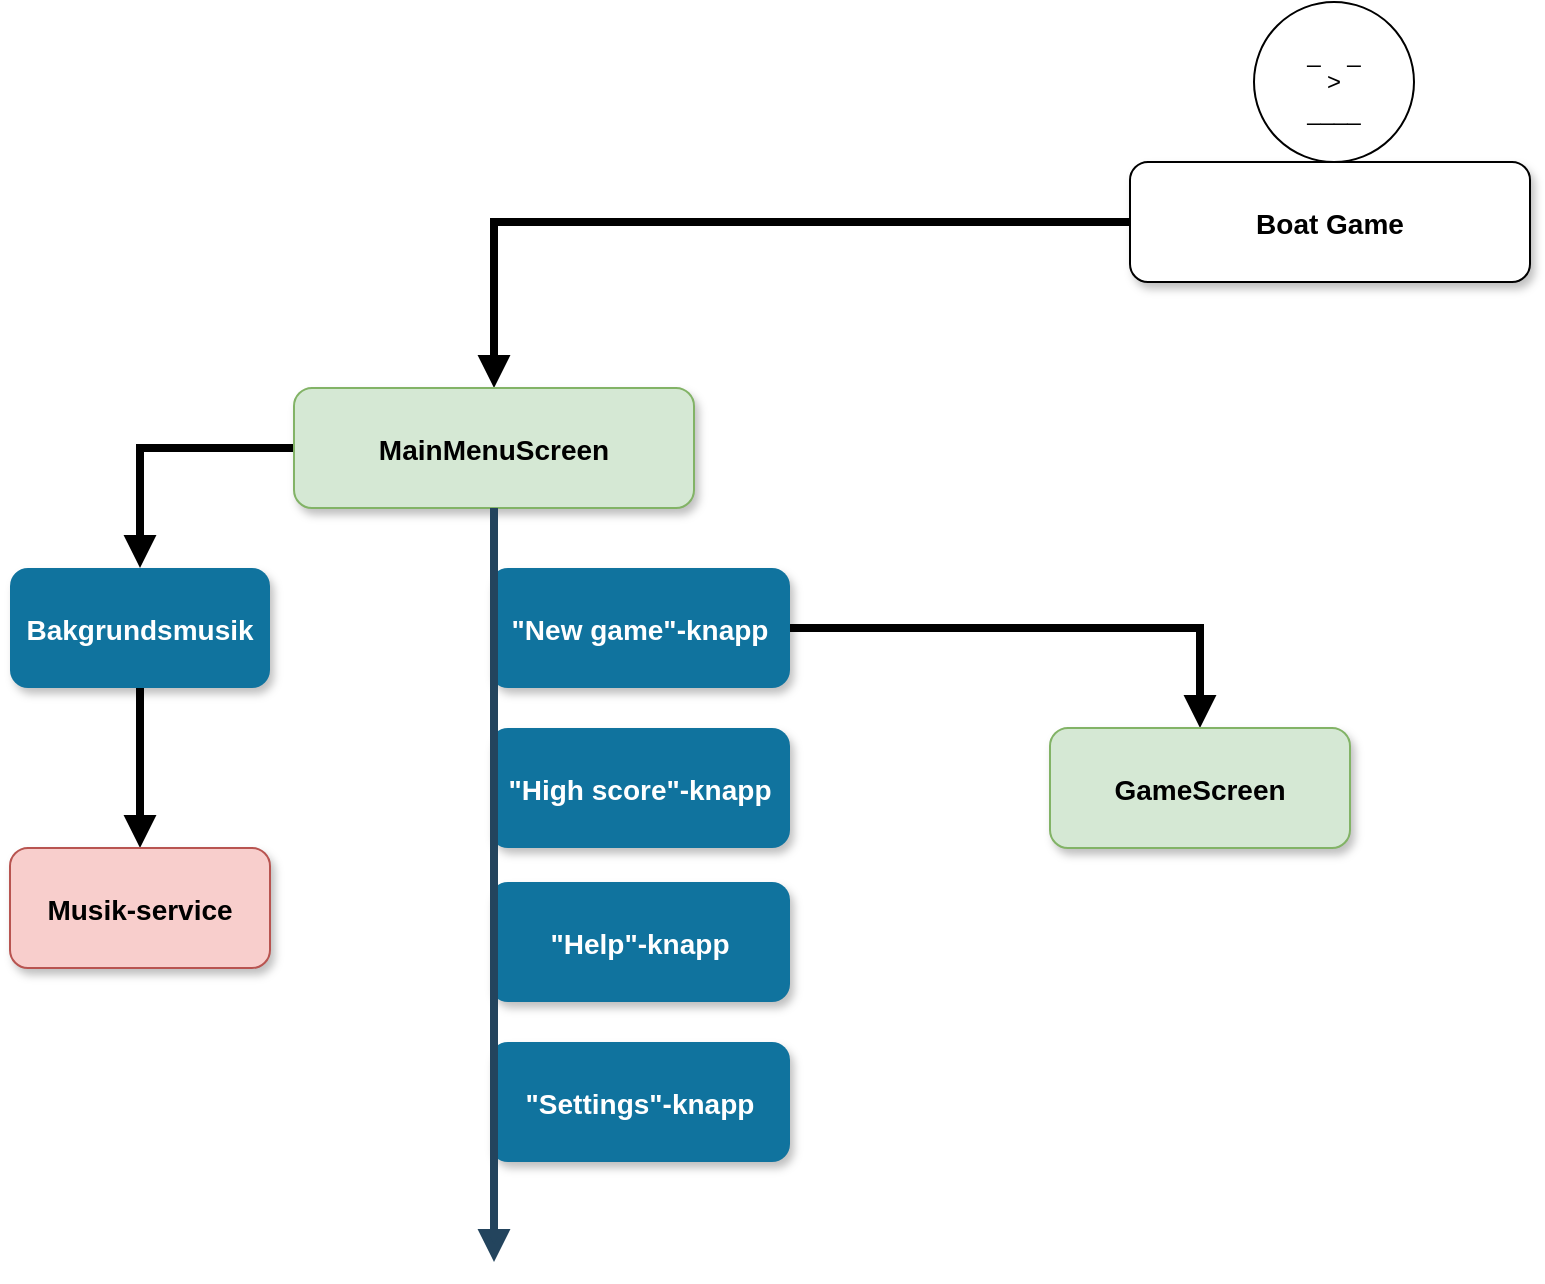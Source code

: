 <mxfile version="14.6.3" type="github">
  <diagram name="Page-1" id="97916047-d0de-89f5-080d-49f4d83e522f">
    <mxGraphModel dx="1166" dy="793" grid="1" gridSize="10" guides="1" tooltips="1" connect="1" arrows="1" fold="1" page="1" pageScale="1.5" pageWidth="1169" pageHeight="827" background="#ffffff" math="0" shadow="0">
      <root>
        <mxCell id="0" />
        <mxCell id="1" parent="0" />
        <mxCell id="FlzDdTIYDwTQuT3IRI-G-58" style="edgeStyle=orthogonalEdgeStyle;rounded=0;orthogonalLoop=1;jettySize=auto;html=1;entryX=0.5;entryY=0;entryDx=0;entryDy=0;endArrow=block;endFill=1;strokeWidth=4;" edge="1" parent="1" source="2" target="8">
          <mxGeometry relative="1" as="geometry" />
        </mxCell>
        <mxCell id="2" value="Boat Game" style="rounded=1;shadow=1;fontStyle=1;fontSize=14;" parent="1" vertex="1">
          <mxGeometry x="700" y="290" width="200" height="60" as="geometry" />
        </mxCell>
        <mxCell id="FlzDdTIYDwTQuT3IRI-G-64" style="edgeStyle=orthogonalEdgeStyle;rounded=0;orthogonalLoop=1;jettySize=auto;html=1;endArrow=block;endFill=1;strokeWidth=4;" edge="1" parent="1" source="8" target="FlzDdTIYDwTQuT3IRI-G-63">
          <mxGeometry relative="1" as="geometry" />
        </mxCell>
        <mxCell id="8" value="MainMenuScreen" style="rounded=1;shadow=1;fontStyle=1;fontSize=14;fillColor=#d5e8d4;strokeColor=#82b366;" parent="1" vertex="1">
          <mxGeometry x="282" y="403" width="200" height="60" as="geometry" />
        </mxCell>
        <mxCell id="FlzDdTIYDwTQuT3IRI-G-69" value="" style="edgeStyle=orthogonalEdgeStyle;rounded=0;orthogonalLoop=1;jettySize=auto;html=1;endArrow=block;endFill=1;strokeWidth=4;" edge="1" parent="1" source="9" target="FlzDdTIYDwTQuT3IRI-G-68">
          <mxGeometry relative="1" as="geometry" />
        </mxCell>
        <mxCell id="9" value="&quot;New game&quot;-knapp" style="rounded=1;fillColor=#10739E;strokeColor=none;shadow=1;gradientColor=none;fontStyle=1;fontColor=#FFFFFF;fontSize=14;" parent="1" vertex="1">
          <mxGeometry x="380" y="493" width="150" height="60" as="geometry" />
        </mxCell>
        <mxCell id="10" value="&quot;Settings&quot;-knapp" style="rounded=1;fillColor=#10739E;strokeColor=none;shadow=1;gradientColor=none;fontStyle=1;fontColor=#FFFFFF;fontSize=14;" parent="1" vertex="1">
          <mxGeometry x="380" y="730" width="150" height="60" as="geometry" />
        </mxCell>
        <mxCell id="11" value="&quot;Help&quot;-knapp" style="rounded=1;fillColor=#10739E;strokeColor=none;shadow=1;gradientColor=none;fontStyle=1;fontColor=#FFFFFF;fontSize=14;" parent="1" vertex="1">
          <mxGeometry x="380" y="650" width="150" height="60" as="geometry" />
        </mxCell>
        <mxCell id="12" value="&quot;High score&quot;-knapp" style="rounded=1;fillColor=#10739E;strokeColor=none;shadow=1;gradientColor=none;fontStyle=1;fontColor=#FFFFFF;fontSize=14;" parent="1" vertex="1">
          <mxGeometry x="380" y="573" width="150" height="60" as="geometry" />
        </mxCell>
        <mxCell id="38" value="" style="edgeStyle=elbowEdgeStyle;elbow=vertical;strokeWidth=4;endArrow=block;endFill=1;fontStyle=1;strokeColor=#23445D;" parent="1" source="8" edge="1">
          <mxGeometry x="62" y="-47" width="100" height="100" as="geometry">
            <mxPoint x="62" y="53" as="sourcePoint" />
            <mxPoint x="382" y="840" as="targetPoint" />
          </mxGeometry>
        </mxCell>
        <mxCell id="FlzDdTIYDwTQuT3IRI-G-62" value="&lt;div&gt;_&amp;nbsp;&amp;nbsp;&amp;nbsp; _&lt;/div&gt;&lt;div&gt;&amp;gt;&lt;/div&gt;&lt;div&gt;____&lt;br&gt;&lt;/div&gt;" style="ellipse;whiteSpace=wrap;html=1;aspect=fixed;" vertex="1" parent="1">
          <mxGeometry x="762" y="210" width="80" height="80" as="geometry" />
        </mxCell>
        <mxCell id="FlzDdTIYDwTQuT3IRI-G-67" value="" style="edgeStyle=orthogonalEdgeStyle;rounded=0;orthogonalLoop=1;jettySize=auto;html=1;endArrow=block;endFill=1;strokeWidth=4;" edge="1" parent="1" source="FlzDdTIYDwTQuT3IRI-G-63" target="FlzDdTIYDwTQuT3IRI-G-66">
          <mxGeometry relative="1" as="geometry" />
        </mxCell>
        <mxCell id="FlzDdTIYDwTQuT3IRI-G-63" value="Bakgrundsmusik" style="rounded=1;fillColor=#10739E;strokeColor=none;shadow=1;gradientColor=none;fontStyle=1;fontColor=#FFFFFF;fontSize=14;" vertex="1" parent="1">
          <mxGeometry x="140" y="493" width="130" height="60" as="geometry" />
        </mxCell>
        <mxCell id="FlzDdTIYDwTQuT3IRI-G-66" value="Musik-service" style="rounded=1;fillColor=#f8cecc;strokeColor=#b85450;shadow=1;fontStyle=1;fontSize=14;" vertex="1" parent="1">
          <mxGeometry x="140" y="633" width="130" height="60" as="geometry" />
        </mxCell>
        <mxCell id="FlzDdTIYDwTQuT3IRI-G-68" value="GameScreen" style="rounded=1;fillColor=#d5e8d4;strokeColor=#82b366;shadow=1;fontStyle=1;fontSize=14;" vertex="1" parent="1">
          <mxGeometry x="660" y="573" width="150" height="60" as="geometry" />
        </mxCell>
      </root>
    </mxGraphModel>
  </diagram>
</mxfile>
